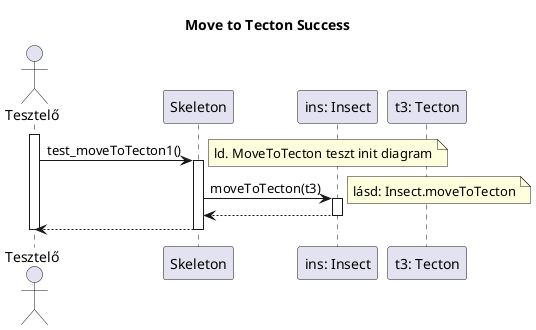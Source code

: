 @startuml test_moveToTecton1

title Move to Tecton Success

actor "Tesztelő" as t
participant "Skeleton" as ske
participant "ins: Insect" as i
participant "t3: Tecton" as t3

activate t

t -> ske: test_moveToTecton1()
note right: ld. MoveToTecton teszt init diagram
activate ske

	ske -> i: moveToTecton(t3)
	activate i
	note right: lásd: Insect.moveToTecton

	ske <-- i
	deactivate i

' idk hogy ez kelleni fog-e valamilyen formában ~tams
'	opt ins.tecton != t3
'		t -> logger: printError("test_moveToTecton1 failed")
'		activate logger
'
'		t <-- logger
'		deactivate logger
'	end

t <-- ske
deactivate ske

deactivate t

@enduml